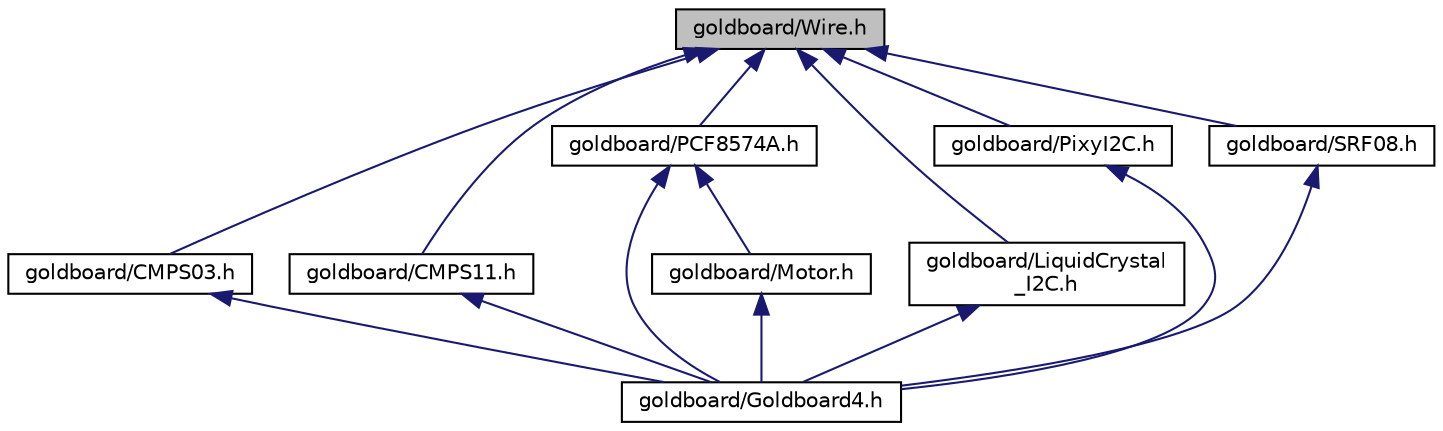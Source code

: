 digraph "goldboard/Wire.h"
{
  edge [fontname="Helvetica",fontsize="10",labelfontname="Helvetica",labelfontsize="10"];
  node [fontname="Helvetica",fontsize="10",shape=record];
  Node3 [label="goldboard/Wire.h",height=0.2,width=0.4,color="black", fillcolor="grey75", style="filled", fontcolor="black"];
  Node3 -> Node4 [dir="back",color="midnightblue",fontsize="10",style="solid",fontname="Helvetica"];
  Node4 [label="goldboard/CMPS03.h",height=0.2,width=0.4,color="black", fillcolor="white", style="filled",URL="$CMPS03_8h.html",tooltip="Treiber für das CMPS03 Kompass Modul. "];
  Node4 -> Node5 [dir="back",color="midnightblue",fontsize="10",style="solid",fontname="Helvetica"];
  Node5 [label="goldboard/Goldboard4.h",height=0.2,width=0.4,color="black", fillcolor="white", style="filled",URL="$Goldboard4_8h.html",tooltip="Driver for Goldboard4 (w. Atmega32). "];
  Node3 -> Node6 [dir="back",color="midnightblue",fontsize="10",style="solid",fontname="Helvetica"];
  Node6 [label="goldboard/CMPS11.h",height=0.2,width=0.4,color="black", fillcolor="white", style="filled",URL="$CMPS11_8h.html",tooltip="Driver for the CMPS11 compass module. "];
  Node6 -> Node5 [dir="back",color="midnightblue",fontsize="10",style="solid",fontname="Helvetica"];
  Node3 -> Node7 [dir="back",color="midnightblue",fontsize="10",style="solid",fontname="Helvetica"];
  Node7 [label="goldboard/PCF8574A.h",height=0.2,width=0.4,color="black", fillcolor="white", style="filled",URL="$PCF8574A_8h.html",tooltip="Driver for the PCF8574A Remote 8-Bit I/O expander. "];
  Node7 -> Node8 [dir="back",color="midnightblue",fontsize="10",style="solid",fontname="Helvetica"];
  Node8 [label="goldboard/Motor.h",height=0.2,width=0.4,color="black", fillcolor="white", style="filled",URL="$Motor_8h.html",tooltip="Driver for motors on Goldboard4. "];
  Node8 -> Node5 [dir="back",color="midnightblue",fontsize="10",style="solid",fontname="Helvetica"];
  Node7 -> Node5 [dir="back",color="midnightblue",fontsize="10",style="solid",fontname="Helvetica"];
  Node3 -> Node9 [dir="back",color="midnightblue",fontsize="10",style="solid",fontname="Helvetica"];
  Node9 [label="goldboard/LiquidCrystal\l_I2C.h",height=0.2,width=0.4,color="black", fillcolor="white", style="filled",URL="$LiquidCrystal__I2C_8h_source.html"];
  Node9 -> Node5 [dir="back",color="midnightblue",fontsize="10",style="solid",fontname="Helvetica"];
  Node3 -> Node10 [dir="back",color="midnightblue",fontsize="10",style="solid",fontname="Helvetica"];
  Node10 [label="goldboard/PixyI2C.h",height=0.2,width=0.4,color="black", fillcolor="white", style="filled",URL="$PixyI2C_8h.html",tooltip="Driver for the PixyI2C module. "];
  Node10 -> Node5 [dir="back",color="midnightblue",fontsize="10",style="solid",fontname="Helvetica"];
  Node3 -> Node11 [dir="back",color="midnightblue",fontsize="10",style="solid",fontname="Helvetica"];
  Node11 [label="goldboard/SRF08.h",height=0.2,width=0.4,color="black", fillcolor="white", style="filled",URL="$SRF08_8h_source.html"];
  Node11 -> Node5 [dir="back",color="midnightblue",fontsize="10",style="solid",fontname="Helvetica"];
}
